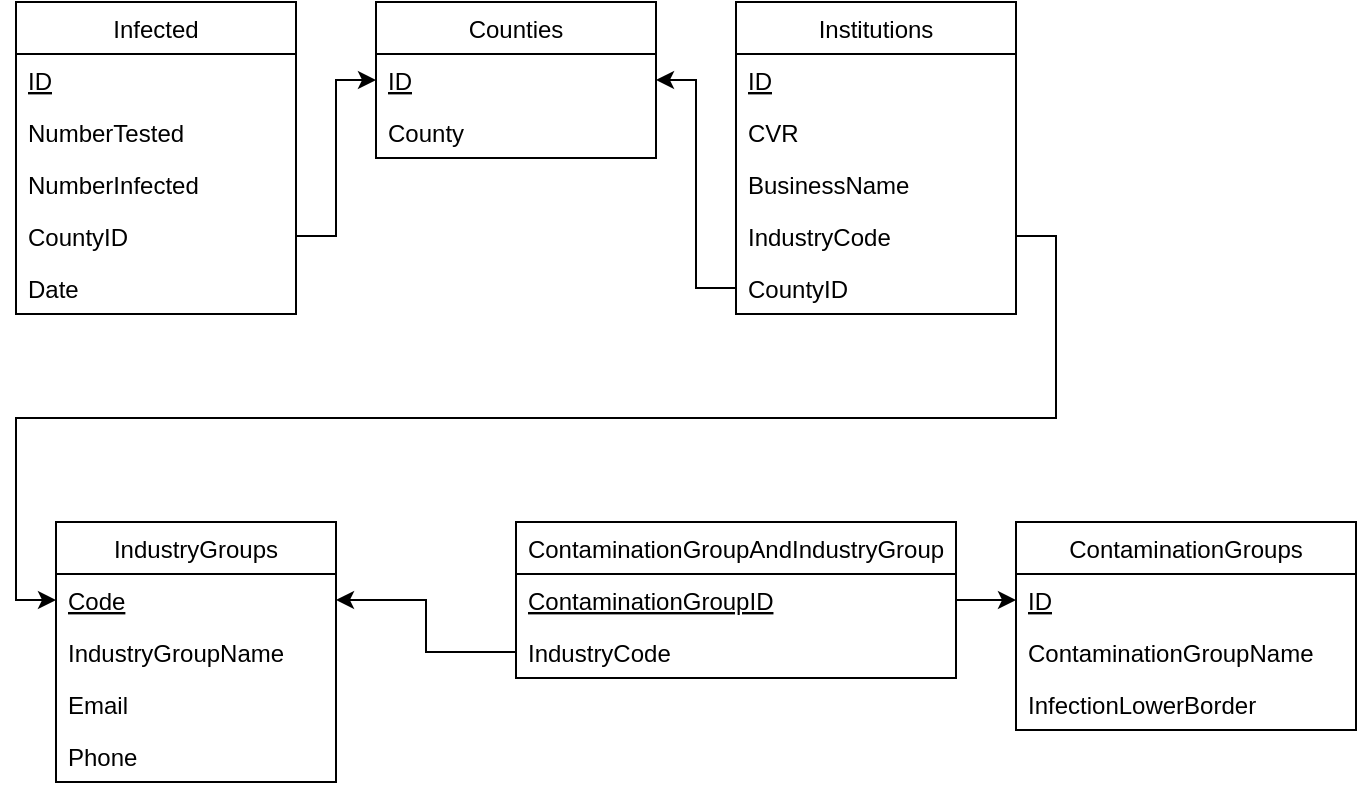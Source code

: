 <mxfile version="14.1.8" type="google"><diagram id="pR73iFQNwNoyOwQr03qg" name="Page-1"><mxGraphModel dx="1422" dy="705" grid="1" gridSize="10" guides="1" tooltips="1" connect="1" arrows="1" fold="1" page="1" pageScale="1" pageWidth="1169" pageHeight="827" math="0" shadow="0"><root><mxCell id="0"/><mxCell id="1" parent="0"/><mxCell id="FFD5DoMaCSv8XuWEC3c5-1" value="Infected" style="swimlane;fontStyle=0;childLayout=stackLayout;horizontal=1;startSize=26;fillColor=none;horizontalStack=0;resizeParent=1;resizeParentMax=0;resizeLast=0;collapsible=1;marginBottom=0;" parent="1" vertex="1"><mxGeometry x="40" y="40" width="140" height="156" as="geometry"/></mxCell><mxCell id="FFD5DoMaCSv8XuWEC3c5-2" value="ID" style="text;strokeColor=none;fillColor=none;align=left;verticalAlign=top;spacingLeft=4;spacingRight=4;overflow=hidden;rotatable=0;points=[[0,0.5],[1,0.5]];portConstraint=eastwest;fontStyle=4" parent="FFD5DoMaCSv8XuWEC3c5-1" vertex="1"><mxGeometry y="26" width="140" height="26" as="geometry"/></mxCell><mxCell id="FFD5DoMaCSv8XuWEC3c5-3" value="NumberTested" style="text;strokeColor=none;fillColor=none;align=left;verticalAlign=top;spacingLeft=4;spacingRight=4;overflow=hidden;rotatable=0;points=[[0,0.5],[1,0.5]];portConstraint=eastwest;" parent="FFD5DoMaCSv8XuWEC3c5-1" vertex="1"><mxGeometry y="52" width="140" height="26" as="geometry"/></mxCell><mxCell id="FFD5DoMaCSv8XuWEC3c5-5" value="NumberInfected" style="text;strokeColor=none;fillColor=none;align=left;verticalAlign=top;spacingLeft=4;spacingRight=4;overflow=hidden;rotatable=0;points=[[0,0.5],[1,0.5]];portConstraint=eastwest;" parent="FFD5DoMaCSv8XuWEC3c5-1" vertex="1"><mxGeometry y="78" width="140" height="26" as="geometry"/></mxCell><mxCell id="FFD5DoMaCSv8XuWEC3c5-4" value="CountyID" style="text;strokeColor=none;fillColor=none;align=left;verticalAlign=top;spacingLeft=4;spacingRight=4;overflow=hidden;rotatable=0;points=[[0,0.5],[1,0.5]];portConstraint=eastwest;" parent="FFD5DoMaCSv8XuWEC3c5-1" vertex="1"><mxGeometry y="104" width="140" height="26" as="geometry"/></mxCell><mxCell id="FFD5DoMaCSv8XuWEC3c5-6" value="Date" style="text;strokeColor=none;fillColor=none;align=left;verticalAlign=top;spacingLeft=4;spacingRight=4;overflow=hidden;rotatable=0;points=[[0,0.5],[1,0.5]];portConstraint=eastwest;" parent="FFD5DoMaCSv8XuWEC3c5-1" vertex="1"><mxGeometry y="130" width="140" height="26" as="geometry"/></mxCell><mxCell id="FFD5DoMaCSv8XuWEC3c5-7" value="Counties" style="swimlane;fontStyle=0;childLayout=stackLayout;horizontal=1;startSize=26;fillColor=none;horizontalStack=0;resizeParent=1;resizeParentMax=0;resizeLast=0;collapsible=1;marginBottom=0;" parent="1" vertex="1"><mxGeometry x="220" y="40" width="140" height="78" as="geometry"/></mxCell><mxCell id="FFD5DoMaCSv8XuWEC3c5-8" value="ID" style="text;strokeColor=none;fillColor=none;align=left;verticalAlign=top;spacingLeft=4;spacingRight=4;overflow=hidden;rotatable=0;points=[[0,0.5],[1,0.5]];portConstraint=eastwest;fontStyle=4" parent="FFD5DoMaCSv8XuWEC3c5-7" vertex="1"><mxGeometry y="26" width="140" height="26" as="geometry"/></mxCell><mxCell id="FFD5DoMaCSv8XuWEC3c5-10" value="County" style="text;strokeColor=none;fillColor=none;align=left;verticalAlign=top;spacingLeft=4;spacingRight=4;overflow=hidden;rotatable=0;points=[[0,0.5],[1,0.5]];portConstraint=eastwest;" parent="FFD5DoMaCSv8XuWEC3c5-7" vertex="1"><mxGeometry y="52" width="140" height="26" as="geometry"/></mxCell><mxCell id="FFD5DoMaCSv8XuWEC3c5-13" value="Institutions" style="swimlane;fontStyle=0;childLayout=stackLayout;horizontal=1;startSize=26;fillColor=none;horizontalStack=0;resizeParent=1;resizeParentMax=0;resizeLast=0;collapsible=1;marginBottom=0;" parent="1" vertex="1"><mxGeometry x="400" y="40" width="140" height="156" as="geometry"><mxRectangle x="400" y="40" width="90" height="26" as="alternateBounds"/></mxGeometry></mxCell><mxCell id="FFD5DoMaCSv8XuWEC3c5-14" value="ID" style="text;strokeColor=none;fillColor=none;align=left;verticalAlign=top;spacingLeft=4;spacingRight=4;overflow=hidden;rotatable=0;points=[[0,0.5],[1,0.5]];portConstraint=eastwest;fontStyle=4" parent="FFD5DoMaCSv8XuWEC3c5-13" vertex="1"><mxGeometry y="26" width="140" height="26" as="geometry"/></mxCell><mxCell id="FFD5DoMaCSv8XuWEC3c5-19" value="CVR" style="text;strokeColor=none;fillColor=none;align=left;verticalAlign=top;spacingLeft=4;spacingRight=4;overflow=hidden;rotatable=0;points=[[0,0.5],[1,0.5]];portConstraint=eastwest;fontStyle=0" parent="FFD5DoMaCSv8XuWEC3c5-13" vertex="1"><mxGeometry y="52" width="140" height="26" as="geometry"/></mxCell><mxCell id="FFD5DoMaCSv8XuWEC3c5-15" value="BusinessName" style="text;strokeColor=none;fillColor=none;align=left;verticalAlign=top;spacingLeft=4;spacingRight=4;overflow=hidden;rotatable=0;points=[[0,0.5],[1,0.5]];portConstraint=eastwest;" parent="FFD5DoMaCSv8XuWEC3c5-13" vertex="1"><mxGeometry y="78" width="140" height="26" as="geometry"/></mxCell><mxCell id="FFD5DoMaCSv8XuWEC3c5-16" value="IndustryCode" style="text;strokeColor=none;fillColor=none;align=left;verticalAlign=top;spacingLeft=4;spacingRight=4;overflow=hidden;rotatable=0;points=[[0,0.5],[1,0.5]];portConstraint=eastwest;" parent="FFD5DoMaCSv8XuWEC3c5-13" vertex="1"><mxGeometry y="104" width="140" height="26" as="geometry"/></mxCell><mxCell id="FFD5DoMaCSv8XuWEC3c5-17" value="CountyID" style="text;strokeColor=none;fillColor=none;align=left;verticalAlign=top;spacingLeft=4;spacingRight=4;overflow=hidden;rotatable=0;points=[[0,0.5],[1,0.5]];portConstraint=eastwest;labelBorderColor=none;" parent="FFD5DoMaCSv8XuWEC3c5-13" vertex="1"><mxGeometry y="130" width="140" height="26" as="geometry"/></mxCell><mxCell id="FFD5DoMaCSv8XuWEC3c5-20" value="IndustryGroups" style="swimlane;fontStyle=0;childLayout=stackLayout;horizontal=1;startSize=26;fillColor=none;horizontalStack=0;resizeParent=1;resizeParentMax=0;resizeLast=0;collapsible=1;marginBottom=0;" parent="1" vertex="1"><mxGeometry x="60" y="300" width="140" height="130" as="geometry"/></mxCell><mxCell id="FFD5DoMaCSv8XuWEC3c5-21" value="Code" style="text;strokeColor=none;fillColor=none;align=left;verticalAlign=top;spacingLeft=4;spacingRight=4;overflow=hidden;rotatable=0;points=[[0,0.5],[1,0.5]];portConstraint=eastwest;fontStyle=4" parent="FFD5DoMaCSv8XuWEC3c5-20" vertex="1"><mxGeometry y="26" width="140" height="26" as="geometry"/></mxCell><mxCell id="FFD5DoMaCSv8XuWEC3c5-22" value="IndustryGroupName" style="text;strokeColor=none;fillColor=none;align=left;verticalAlign=top;spacingLeft=4;spacingRight=4;overflow=hidden;rotatable=0;points=[[0,0.5],[1,0.5]];portConstraint=eastwest;fontStyle=0" parent="FFD5DoMaCSv8XuWEC3c5-20" vertex="1"><mxGeometry y="52" width="140" height="26" as="geometry"/></mxCell><mxCell id="FFD5DoMaCSv8XuWEC3c5-23" value="Email" style="text;strokeColor=none;fillColor=none;align=left;verticalAlign=top;spacingLeft=4;spacingRight=4;overflow=hidden;rotatable=0;points=[[0,0.5],[1,0.5]];portConstraint=eastwest;" parent="FFD5DoMaCSv8XuWEC3c5-20" vertex="1"><mxGeometry y="78" width="140" height="26" as="geometry"/></mxCell><mxCell id="FFD5DoMaCSv8XuWEC3c5-24" value="Phone" style="text;strokeColor=none;fillColor=none;align=left;verticalAlign=top;spacingLeft=4;spacingRight=4;overflow=hidden;rotatable=0;points=[[0,0.5],[1,0.5]];portConstraint=eastwest;" parent="FFD5DoMaCSv8XuWEC3c5-20" vertex="1"><mxGeometry y="104" width="140" height="26" as="geometry"/></mxCell><mxCell id="FFD5DoMaCSv8XuWEC3c5-26" value="ContaminationGroupAndIndustryGroup" style="swimlane;fontStyle=0;childLayout=stackLayout;horizontal=1;startSize=26;fillColor=none;horizontalStack=0;resizeParent=1;resizeParentMax=0;resizeLast=0;collapsible=1;marginBottom=0;" parent="1" vertex="1"><mxGeometry x="290" y="300" width="220" height="78" as="geometry"/></mxCell><mxCell id="FFD5DoMaCSv8XuWEC3c5-27" value="ContaminationGroupID" style="text;strokeColor=none;fillColor=none;align=left;verticalAlign=top;spacingLeft=4;spacingRight=4;overflow=hidden;rotatable=0;points=[[0,0.5],[1,0.5]];portConstraint=eastwest;fontStyle=4" parent="FFD5DoMaCSv8XuWEC3c5-26" vertex="1"><mxGeometry y="26" width="220" height="26" as="geometry"/></mxCell><mxCell id="FFD5DoMaCSv8XuWEC3c5-28" value="IndustryCode" style="text;strokeColor=none;fillColor=none;align=left;verticalAlign=top;spacingLeft=4;spacingRight=4;overflow=hidden;rotatable=0;points=[[0,0.5],[1,0.5]];portConstraint=eastwest;fontStyle=0" parent="FFD5DoMaCSv8XuWEC3c5-26" vertex="1"><mxGeometry y="52" width="220" height="26" as="geometry"/></mxCell><mxCell id="FFD5DoMaCSv8XuWEC3c5-31" value="ContaminationGroups" style="swimlane;fontStyle=0;childLayout=stackLayout;horizontal=1;startSize=26;fillColor=none;horizontalStack=0;resizeParent=1;resizeParentMax=0;resizeLast=0;collapsible=1;marginBottom=0;" parent="1" vertex="1"><mxGeometry x="540" y="300" width="170" height="104" as="geometry"/></mxCell><mxCell id="FFD5DoMaCSv8XuWEC3c5-32" value="ID" style="text;strokeColor=none;fillColor=none;align=left;verticalAlign=top;spacingLeft=4;spacingRight=4;overflow=hidden;rotatable=0;points=[[0,0.5],[1,0.5]];portConstraint=eastwest;fontStyle=4" parent="FFD5DoMaCSv8XuWEC3c5-31" vertex="1"><mxGeometry y="26" width="170" height="26" as="geometry"/></mxCell><mxCell id="FFD5DoMaCSv8XuWEC3c5-33" value="ContaminationGroupName" style="text;strokeColor=none;fillColor=none;align=left;verticalAlign=top;spacingLeft=4;spacingRight=4;overflow=hidden;rotatable=0;points=[[0,0.5],[1,0.5]];portConstraint=eastwest;fontStyle=0" parent="FFD5DoMaCSv8XuWEC3c5-31" vertex="1"><mxGeometry y="52" width="170" height="26" as="geometry"/></mxCell><mxCell id="FFD5DoMaCSv8XuWEC3c5-34" value="InfectionLowerBorder" style="text;strokeColor=none;fillColor=none;align=left;verticalAlign=top;spacingLeft=4;spacingRight=4;overflow=hidden;rotatable=0;points=[[0,0.5],[1,0.5]];portConstraint=eastwest;" parent="FFD5DoMaCSv8XuWEC3c5-31" vertex="1"><mxGeometry y="78" width="170" height="26" as="geometry"/></mxCell><mxCell id="FFD5DoMaCSv8XuWEC3c5-37" style="edgeStyle=orthogonalEdgeStyle;rounded=0;orthogonalLoop=1;jettySize=auto;html=1;exitX=0;exitY=0.5;exitDx=0;exitDy=0;entryX=1;entryY=0.5;entryDx=0;entryDy=0;" parent="1" source="FFD5DoMaCSv8XuWEC3c5-17" target="FFD5DoMaCSv8XuWEC3c5-8" edge="1"><mxGeometry relative="1" as="geometry"><Array as="points"><mxPoint x="380" y="183"/><mxPoint x="380" y="79"/></Array></mxGeometry></mxCell><mxCell id="FFD5DoMaCSv8XuWEC3c5-38" style="edgeStyle=orthogonalEdgeStyle;rounded=0;orthogonalLoop=1;jettySize=auto;html=1;exitX=1;exitY=0.5;exitDx=0;exitDy=0;entryX=0;entryY=0.5;entryDx=0;entryDy=0;" parent="1" source="FFD5DoMaCSv8XuWEC3c5-27" target="FFD5DoMaCSv8XuWEC3c5-32" edge="1"><mxGeometry relative="1" as="geometry"/></mxCell><mxCell id="FFD5DoMaCSv8XuWEC3c5-40" style="edgeStyle=orthogonalEdgeStyle;rounded=0;orthogonalLoop=1;jettySize=auto;html=1;exitX=0;exitY=0.5;exitDx=0;exitDy=0;entryX=1;entryY=0.5;entryDx=0;entryDy=0;" parent="1" source="FFD5DoMaCSv8XuWEC3c5-28" target="FFD5DoMaCSv8XuWEC3c5-21" edge="1"><mxGeometry relative="1" as="geometry"/></mxCell><mxCell id="FFD5DoMaCSv8XuWEC3c5-41" style="edgeStyle=orthogonalEdgeStyle;rounded=0;orthogonalLoop=1;jettySize=auto;html=1;exitX=1;exitY=0.5;exitDx=0;exitDy=0;entryX=0;entryY=0.5;entryDx=0;entryDy=0;" parent="1" source="FFD5DoMaCSv8XuWEC3c5-4" target="FFD5DoMaCSv8XuWEC3c5-8" edge="1"><mxGeometry relative="1" as="geometry"/></mxCell><mxCell id="FFD5DoMaCSv8XuWEC3c5-42" style="edgeStyle=orthogonalEdgeStyle;rounded=0;orthogonalLoop=1;jettySize=auto;html=1;exitX=1;exitY=0.5;exitDx=0;exitDy=0;entryX=0;entryY=0.5;entryDx=0;entryDy=0;" parent="1" source="FFD5DoMaCSv8XuWEC3c5-16" target="FFD5DoMaCSv8XuWEC3c5-21" edge="1"><mxGeometry relative="1" as="geometry"/></mxCell></root></mxGraphModel></diagram></mxfile>